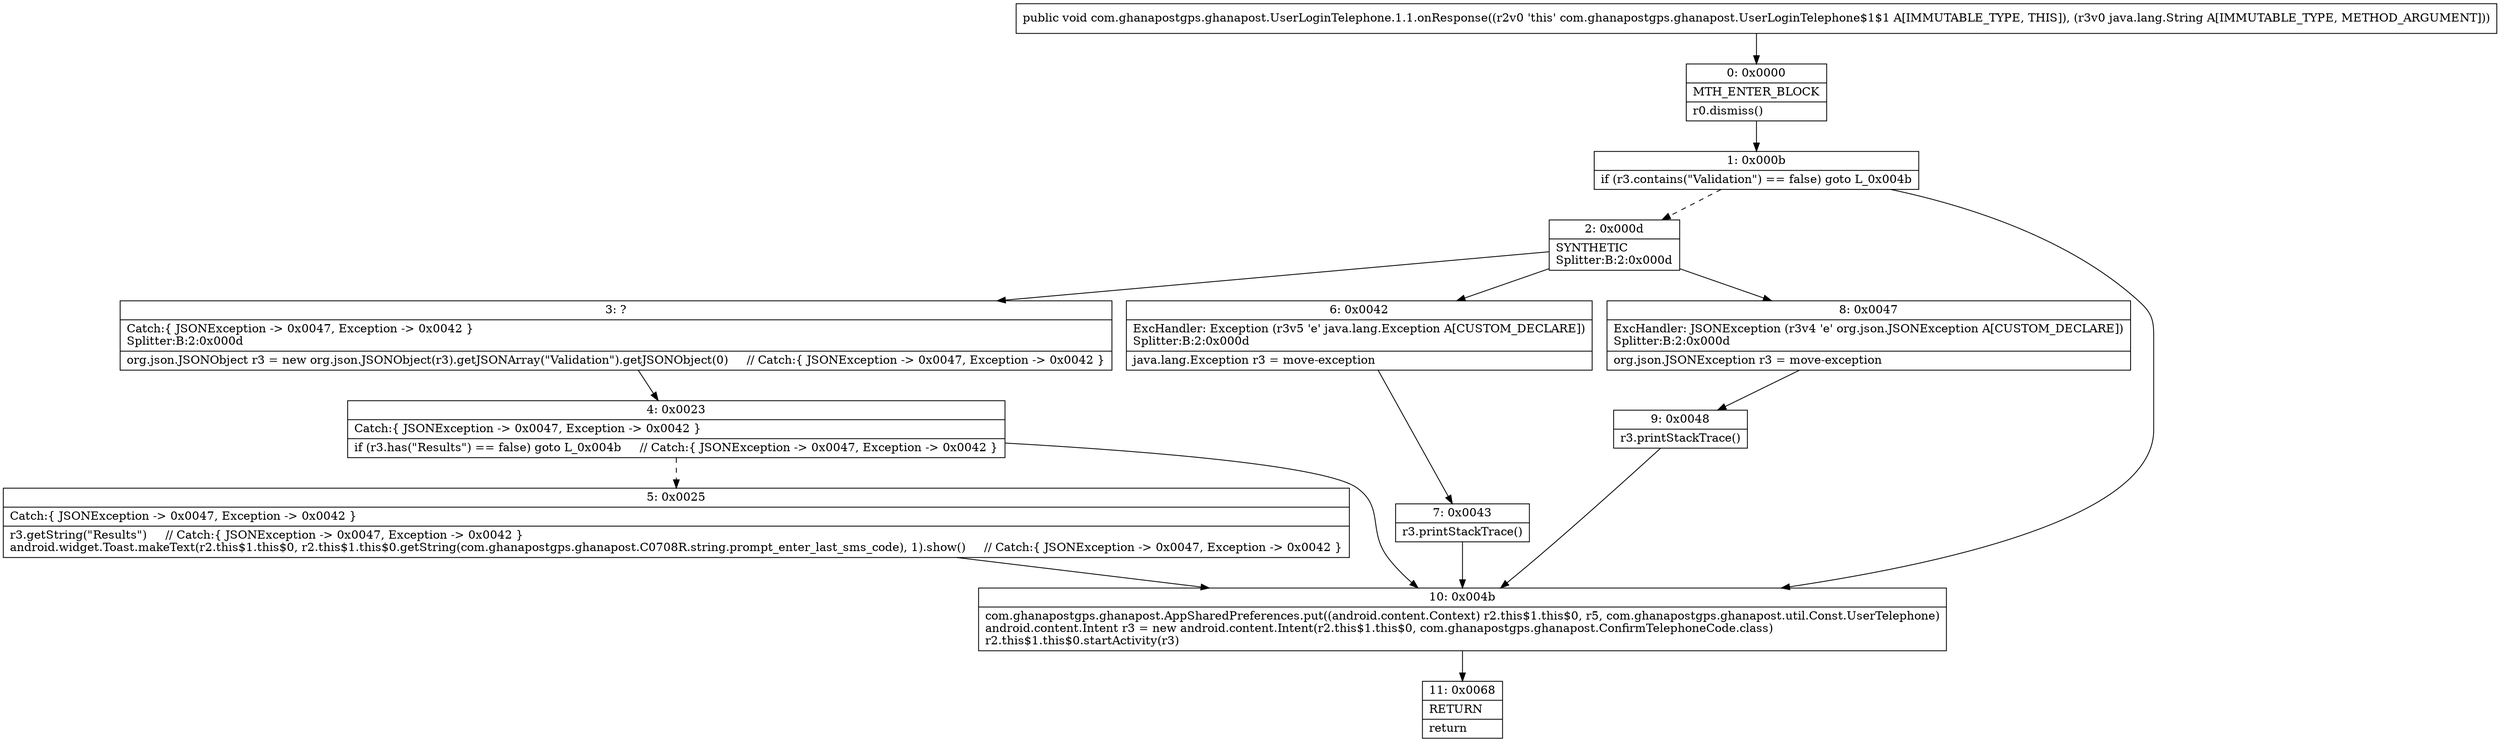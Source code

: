 digraph "CFG forcom.ghanapostgps.ghanapost.UserLoginTelephone.1.1.onResponse(Ljava\/lang\/String;)V" {
Node_0 [shape=record,label="{0\:\ 0x0000|MTH_ENTER_BLOCK\l|r0.dismiss()\l}"];
Node_1 [shape=record,label="{1\:\ 0x000b|if (r3.contains(\"Validation\") == false) goto L_0x004b\l}"];
Node_2 [shape=record,label="{2\:\ 0x000d|SYNTHETIC\lSplitter:B:2:0x000d\l}"];
Node_3 [shape=record,label="{3\:\ ?|Catch:\{ JSONException \-\> 0x0047, Exception \-\> 0x0042 \}\lSplitter:B:2:0x000d\l|org.json.JSONObject r3 = new org.json.JSONObject(r3).getJSONArray(\"Validation\").getJSONObject(0)     \/\/ Catch:\{ JSONException \-\> 0x0047, Exception \-\> 0x0042 \}\l}"];
Node_4 [shape=record,label="{4\:\ 0x0023|Catch:\{ JSONException \-\> 0x0047, Exception \-\> 0x0042 \}\l|if (r3.has(\"Results\") == false) goto L_0x004b     \/\/ Catch:\{ JSONException \-\> 0x0047, Exception \-\> 0x0042 \}\l}"];
Node_5 [shape=record,label="{5\:\ 0x0025|Catch:\{ JSONException \-\> 0x0047, Exception \-\> 0x0042 \}\l|r3.getString(\"Results\")     \/\/ Catch:\{ JSONException \-\> 0x0047, Exception \-\> 0x0042 \}\landroid.widget.Toast.makeText(r2.this$1.this$0, r2.this$1.this$0.getString(com.ghanapostgps.ghanapost.C0708R.string.prompt_enter_last_sms_code), 1).show()     \/\/ Catch:\{ JSONException \-\> 0x0047, Exception \-\> 0x0042 \}\l}"];
Node_6 [shape=record,label="{6\:\ 0x0042|ExcHandler: Exception (r3v5 'e' java.lang.Exception A[CUSTOM_DECLARE])\lSplitter:B:2:0x000d\l|java.lang.Exception r3 = move\-exception\l}"];
Node_7 [shape=record,label="{7\:\ 0x0043|r3.printStackTrace()\l}"];
Node_8 [shape=record,label="{8\:\ 0x0047|ExcHandler: JSONException (r3v4 'e' org.json.JSONException A[CUSTOM_DECLARE])\lSplitter:B:2:0x000d\l|org.json.JSONException r3 = move\-exception\l}"];
Node_9 [shape=record,label="{9\:\ 0x0048|r3.printStackTrace()\l}"];
Node_10 [shape=record,label="{10\:\ 0x004b|com.ghanapostgps.ghanapost.AppSharedPreferences.put((android.content.Context) r2.this$1.this$0, r5, com.ghanapostgps.ghanapost.util.Const.UserTelephone)\landroid.content.Intent r3 = new android.content.Intent(r2.this$1.this$0, com.ghanapostgps.ghanapost.ConfirmTelephoneCode.class)\lr2.this$1.this$0.startActivity(r3)\l}"];
Node_11 [shape=record,label="{11\:\ 0x0068|RETURN\l|return\l}"];
MethodNode[shape=record,label="{public void com.ghanapostgps.ghanapost.UserLoginTelephone.1.1.onResponse((r2v0 'this' com.ghanapostgps.ghanapost.UserLoginTelephone$1$1 A[IMMUTABLE_TYPE, THIS]), (r3v0 java.lang.String A[IMMUTABLE_TYPE, METHOD_ARGUMENT])) }"];
MethodNode -> Node_0;
Node_0 -> Node_1;
Node_1 -> Node_2[style=dashed];
Node_1 -> Node_10;
Node_2 -> Node_3;
Node_2 -> Node_8;
Node_2 -> Node_6;
Node_3 -> Node_4;
Node_4 -> Node_5[style=dashed];
Node_4 -> Node_10;
Node_5 -> Node_10;
Node_6 -> Node_7;
Node_7 -> Node_10;
Node_8 -> Node_9;
Node_9 -> Node_10;
Node_10 -> Node_11;
}

